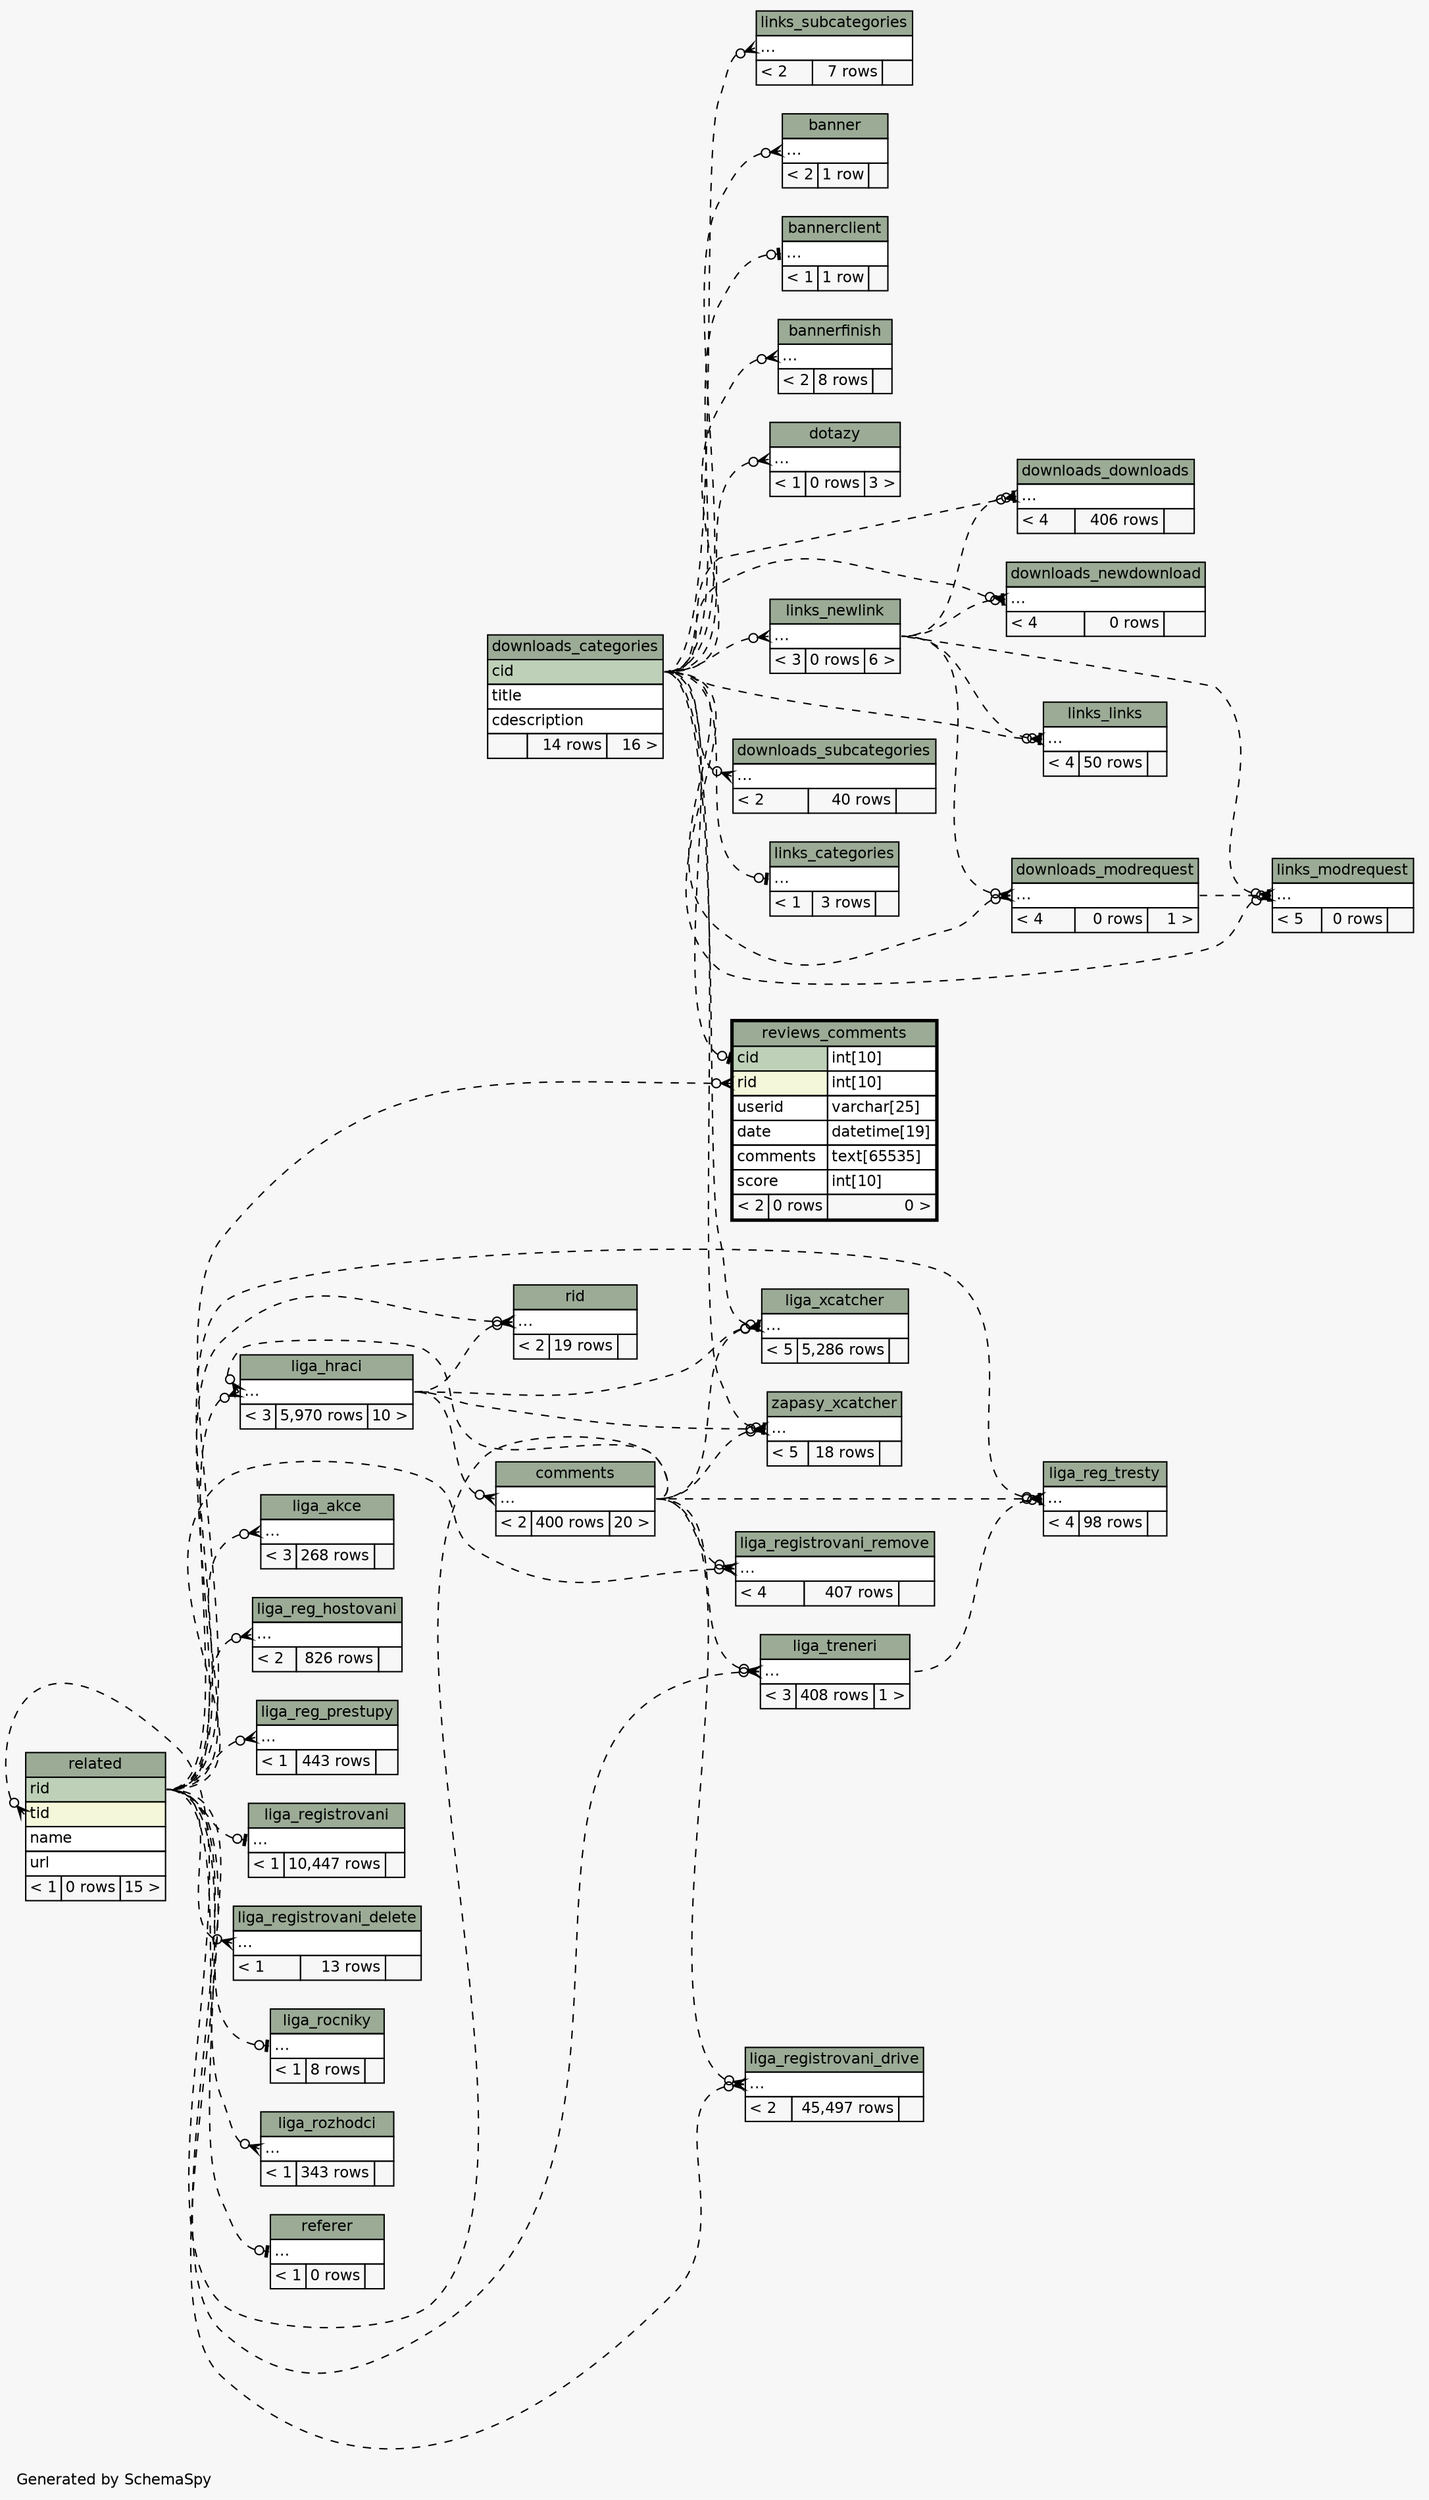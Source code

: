 // dot 2.38.0 on Mac OS X 10.9.4
// SchemaSpy rev 590
digraph "impliedTwoDegreesRelationshipsDiagram" {
  graph [
    rankdir="RL"
    bgcolor="#f7f7f7"
    label="\nGenerated by SchemaSpy"
    labeljust="l"
    nodesep="0.18"
    ranksep="0.46"
    fontname="Helvetica"
    fontsize="11"
  ];
  node [
    fontname="Helvetica"
    fontsize="11"
    shape="plaintext"
  ];
  edge [
    arrowsize="0.8"
  ];
  "banner":"elipses":w -> "downloads_categories":"cid":e [arrowhead=none dir=back arrowtail=crowodot style=dashed];
  "bannerclient":"elipses":w -> "downloads_categories":"cid":e [arrowhead=none dir=back arrowtail=teeodot style=dashed];
  "bannerfinish":"elipses":w -> "downloads_categories":"cid":e [arrowhead=none dir=back arrowtail=crowodot style=dashed];
  "comments":"elipses":w -> "liga_hraci":"elipses":e [arrowhead=none dir=back arrowtail=crowodot style=dashed];
  "dotazy":"elipses":w -> "downloads_categories":"cid":e [arrowhead=none dir=back arrowtail=crowodot style=dashed];
  "downloads_downloads":"elipses":w -> "downloads_categories":"cid":e [arrowhead=none dir=back arrowtail=crowodot style=dashed];
  "downloads_downloads":"elipses":w -> "links_newlink":"elipses":e [arrowhead=none dir=back arrowtail=teeodot style=dashed];
  "downloads_modrequest":"elipses":w -> "downloads_categories":"cid":e [arrowhead=none dir=back arrowtail=crowodot style=dashed];
  "downloads_modrequest":"elipses":w -> "links_newlink":"elipses":e [arrowhead=none dir=back arrowtail=crowodot style=dashed];
  "downloads_newdownload":"elipses":w -> "downloads_categories":"cid":e [arrowhead=none dir=back arrowtail=crowodot style=dashed];
  "downloads_newdownload":"elipses":w -> "links_newlink":"elipses":e [arrowhead=none dir=back arrowtail=teeodot style=dashed];
  "downloads_subcategories":"elipses":w -> "downloads_categories":"cid":e [arrowhead=none dir=back arrowtail=crowodot style=dashed];
  "liga_akce":"elipses":w -> "related":"rid":e [arrowhead=none dir=back arrowtail=crowodot style=dashed];
  "liga_hraci":"elipses":w -> "related":"rid":e [arrowhead=none dir=back arrowtail=crowodot style=dashed];
  "liga_hraci":"elipses":w -> "comments":"elipses":e [arrowhead=none dir=back arrowtail=crowodot style=dashed];
  "liga_reg_hostovani":"elipses":w -> "related":"rid":e [arrowhead=none dir=back arrowtail=crowodot style=dashed];
  "liga_reg_prestupy":"elipses":w -> "related":"rid":e [arrowhead=none dir=back arrowtail=crowodot style=dashed];
  "liga_reg_tresty":"elipses":w -> "related":"rid":e [arrowhead=none dir=back arrowtail=crowodot style=dashed];
  "liga_reg_tresty":"elipses":w -> "comments":"elipses":e [arrowhead=none dir=back arrowtail=crowodot style=dashed];
  "liga_reg_tresty":"elipses":w -> "liga_treneri":"elipses":e [arrowhead=none dir=back arrowtail=teeodot style=dashed];
  "liga_registrovani":"elipses":w -> "related":"rid":e [arrowhead=none dir=back arrowtail=teeodot style=dashed];
  "liga_registrovani_delete":"elipses":w -> "related":"rid":e [arrowhead=none dir=back arrowtail=crowodot style=dashed];
  "liga_registrovani_drive":"elipses":w -> "related":"rid":e [arrowhead=none dir=back arrowtail=crowodot style=dashed];
  "liga_registrovani_drive":"elipses":w -> "comments":"elipses":e [arrowhead=none dir=back arrowtail=crowodot style=dashed];
  "liga_registrovani_remove":"elipses":w -> "related":"rid":e [arrowhead=none dir=back arrowtail=crowodot style=dashed];
  "liga_registrovani_remove":"elipses":w -> "comments":"elipses":e [arrowhead=none dir=back arrowtail=crowodot style=dashed];
  "liga_rocniky":"elipses":w -> "related":"rid":e [arrowhead=none dir=back arrowtail=teeodot style=dashed];
  "liga_rozhodci":"elipses":w -> "related":"rid":e [arrowhead=none dir=back arrowtail=crowodot style=dashed];
  "liga_treneri":"elipses":w -> "related":"rid":e [arrowhead=none dir=back arrowtail=crowodot style=dashed];
  "liga_treneri":"elipses":w -> "comments":"elipses":e [arrowhead=none dir=back arrowtail=crowodot style=dashed];
  "liga_xcatcher":"elipses":w -> "downloads_categories":"cid":e [arrowhead=none dir=back arrowtail=teeodot style=dashed];
  "liga_xcatcher":"elipses":w -> "liga_hraci":"elipses":e [arrowhead=none dir=back arrowtail=crowodot style=dashed];
  "liga_xcatcher":"elipses":w -> "comments":"elipses":e [arrowhead=none dir=back arrowtail=crowodot style=dashed];
  "links_categories":"elipses":w -> "downloads_categories":"cid":e [arrowhead=none dir=back arrowtail=teeodot style=dashed];
  "links_links":"elipses":w -> "downloads_categories":"cid":e [arrowhead=none dir=back arrowtail=crowodot style=dashed];
  "links_links":"elipses":w -> "links_newlink":"elipses":e [arrowhead=none dir=back arrowtail=teeodot style=dashed];
  "links_modrequest":"elipses":w -> "downloads_categories":"cid":e [arrowhead=none dir=back arrowtail=crowodot style=dashed];
  "links_modrequest":"elipses":w -> "links_newlink":"elipses":e [arrowhead=none dir=back arrowtail=crowodot style=dashed];
  "links_modrequest":"elipses":w -> "downloads_modrequest":"elipses":e [arrowhead=none dir=back arrowtail=teeodot style=dashed];
  "links_newlink":"elipses":w -> "downloads_categories":"cid":e [arrowhead=none dir=back arrowtail=crowodot style=dashed];
  "links_subcategories":"elipses":w -> "downloads_categories":"cid":e [arrowhead=none dir=back arrowtail=crowodot style=dashed];
  "referer":"elipses":w -> "related":"rid":e [arrowhead=none dir=back arrowtail=teeodot style=dashed];
  "related":"tid":w -> "comments":"elipses":e [arrowhead=none dir=back arrowtail=crowodot style=dashed];
  "reviews_comments":"cid":w -> "downloads_categories":"cid":e [arrowhead=none dir=back arrowtail=teeodot style=dashed];
  "reviews_comments":"rid":w -> "related":"rid":e [arrowhead=none dir=back arrowtail=crowodot style=dashed];
  "rid":"elipses":w -> "liga_hraci":"elipses":e [arrowhead=none dir=back arrowtail=crowodot style=dashed];
  "rid":"elipses":w -> "related":"rid":e [arrowhead=none dir=back arrowtail=crowodot style=dashed];
  "zapasy_xcatcher":"elipses":w -> "downloads_categories":"cid":e [arrowhead=none dir=back arrowtail=teeodot style=dashed];
  "zapasy_xcatcher":"elipses":w -> "liga_hraci":"elipses":e [arrowhead=none dir=back arrowtail=crowodot style=dashed];
  "zapasy_xcatcher":"elipses":w -> "comments":"elipses":e [arrowhead=none dir=back arrowtail=crowodot style=dashed];
  "banner" [
    label=<
    <TABLE BORDER="0" CELLBORDER="1" CELLSPACING="0" BGCOLOR="#ffffff">
      <TR><TD COLSPAN="3" BGCOLOR="#9bab96" ALIGN="CENTER">banner</TD></TR>
      <TR><TD PORT="elipses" COLSPAN="3" ALIGN="LEFT">...</TD></TR>
      <TR><TD ALIGN="LEFT" BGCOLOR="#f7f7f7">&lt; 2</TD><TD ALIGN="RIGHT" BGCOLOR="#f7f7f7">1 row</TD><TD ALIGN="RIGHT" BGCOLOR="#f7f7f7">  </TD></TR>
    </TABLE>>
    URL="banner.html"
    tooltip="banner"
  ];
  "bannerclient" [
    label=<
    <TABLE BORDER="0" CELLBORDER="1" CELLSPACING="0" BGCOLOR="#ffffff">
      <TR><TD COLSPAN="3" BGCOLOR="#9bab96" ALIGN="CENTER">bannerclient</TD></TR>
      <TR><TD PORT="elipses" COLSPAN="3" ALIGN="LEFT">...</TD></TR>
      <TR><TD ALIGN="LEFT" BGCOLOR="#f7f7f7">&lt; 1</TD><TD ALIGN="RIGHT" BGCOLOR="#f7f7f7">1 row</TD><TD ALIGN="RIGHT" BGCOLOR="#f7f7f7">  </TD></TR>
    </TABLE>>
    URL="bannerclient.html"
    tooltip="bannerclient"
  ];
  "bannerfinish" [
    label=<
    <TABLE BORDER="0" CELLBORDER="1" CELLSPACING="0" BGCOLOR="#ffffff">
      <TR><TD COLSPAN="3" BGCOLOR="#9bab96" ALIGN="CENTER">bannerfinish</TD></TR>
      <TR><TD PORT="elipses" COLSPAN="3" ALIGN="LEFT">...</TD></TR>
      <TR><TD ALIGN="LEFT" BGCOLOR="#f7f7f7">&lt; 2</TD><TD ALIGN="RIGHT" BGCOLOR="#f7f7f7">8 rows</TD><TD ALIGN="RIGHT" BGCOLOR="#f7f7f7">  </TD></TR>
    </TABLE>>
    URL="bannerfinish.html"
    tooltip="bannerfinish"
  ];
  "comments" [
    label=<
    <TABLE BORDER="0" CELLBORDER="1" CELLSPACING="0" BGCOLOR="#ffffff">
      <TR><TD COLSPAN="3" BGCOLOR="#9bab96" ALIGN="CENTER">comments</TD></TR>
      <TR><TD PORT="elipses" COLSPAN="3" ALIGN="LEFT">...</TD></TR>
      <TR><TD ALIGN="LEFT" BGCOLOR="#f7f7f7">&lt; 2</TD><TD ALIGN="RIGHT" BGCOLOR="#f7f7f7">400 rows</TD><TD ALIGN="RIGHT" BGCOLOR="#f7f7f7">20 &gt;</TD></TR>
    </TABLE>>
    URL="comments.html"
    tooltip="comments"
  ];
  "dotazy" [
    label=<
    <TABLE BORDER="0" CELLBORDER="1" CELLSPACING="0" BGCOLOR="#ffffff">
      <TR><TD COLSPAN="3" BGCOLOR="#9bab96" ALIGN="CENTER">dotazy</TD></TR>
      <TR><TD PORT="elipses" COLSPAN="3" ALIGN="LEFT">...</TD></TR>
      <TR><TD ALIGN="LEFT" BGCOLOR="#f7f7f7">&lt; 1</TD><TD ALIGN="RIGHT" BGCOLOR="#f7f7f7">0 rows</TD><TD ALIGN="RIGHT" BGCOLOR="#f7f7f7">3 &gt;</TD></TR>
    </TABLE>>
    URL="dotazy.html"
    tooltip="dotazy"
  ];
  "downloads_categories" [
    label=<
    <TABLE BORDER="0" CELLBORDER="1" CELLSPACING="0" BGCOLOR="#ffffff">
      <TR><TD COLSPAN="3" BGCOLOR="#9bab96" ALIGN="CENTER">downloads_categories</TD></TR>
      <TR><TD PORT="cid" COLSPAN="3" BGCOLOR="#bed1b8" ALIGN="LEFT">cid</TD></TR>
      <TR><TD PORT="title" COLSPAN="3" ALIGN="LEFT">title</TD></TR>
      <TR><TD PORT="cdescription" COLSPAN="3" ALIGN="LEFT">cdescription</TD></TR>
      <TR><TD ALIGN="LEFT" BGCOLOR="#f7f7f7">  </TD><TD ALIGN="RIGHT" BGCOLOR="#f7f7f7">14 rows</TD><TD ALIGN="RIGHT" BGCOLOR="#f7f7f7">16 &gt;</TD></TR>
    </TABLE>>
    URL="downloads_categories.html"
    tooltip="downloads_categories"
  ];
  "downloads_downloads" [
    label=<
    <TABLE BORDER="0" CELLBORDER="1" CELLSPACING="0" BGCOLOR="#ffffff">
      <TR><TD COLSPAN="3" BGCOLOR="#9bab96" ALIGN="CENTER">downloads_downloads</TD></TR>
      <TR><TD PORT="elipses" COLSPAN="3" ALIGN="LEFT">...</TD></TR>
      <TR><TD ALIGN="LEFT" BGCOLOR="#f7f7f7">&lt; 4</TD><TD ALIGN="RIGHT" BGCOLOR="#f7f7f7">406 rows</TD><TD ALIGN="RIGHT" BGCOLOR="#f7f7f7">  </TD></TR>
    </TABLE>>
    URL="downloads_downloads.html"
    tooltip="downloads_downloads"
  ];
  "downloads_modrequest" [
    label=<
    <TABLE BORDER="0" CELLBORDER="1" CELLSPACING="0" BGCOLOR="#ffffff">
      <TR><TD COLSPAN="3" BGCOLOR="#9bab96" ALIGN="CENTER">downloads_modrequest</TD></TR>
      <TR><TD PORT="elipses" COLSPAN="3" ALIGN="LEFT">...</TD></TR>
      <TR><TD ALIGN="LEFT" BGCOLOR="#f7f7f7">&lt; 4</TD><TD ALIGN="RIGHT" BGCOLOR="#f7f7f7">0 rows</TD><TD ALIGN="RIGHT" BGCOLOR="#f7f7f7">1 &gt;</TD></TR>
    </TABLE>>
    URL="downloads_modrequest.html"
    tooltip="downloads_modrequest"
  ];
  "downloads_newdownload" [
    label=<
    <TABLE BORDER="0" CELLBORDER="1" CELLSPACING="0" BGCOLOR="#ffffff">
      <TR><TD COLSPAN="3" BGCOLOR="#9bab96" ALIGN="CENTER">downloads_newdownload</TD></TR>
      <TR><TD PORT="elipses" COLSPAN="3" ALIGN="LEFT">...</TD></TR>
      <TR><TD ALIGN="LEFT" BGCOLOR="#f7f7f7">&lt; 4</TD><TD ALIGN="RIGHT" BGCOLOR="#f7f7f7">0 rows</TD><TD ALIGN="RIGHT" BGCOLOR="#f7f7f7">  </TD></TR>
    </TABLE>>
    URL="downloads_newdownload.html"
    tooltip="downloads_newdownload"
  ];
  "downloads_subcategories" [
    label=<
    <TABLE BORDER="0" CELLBORDER="1" CELLSPACING="0" BGCOLOR="#ffffff">
      <TR><TD COLSPAN="3" BGCOLOR="#9bab96" ALIGN="CENTER">downloads_subcategories</TD></TR>
      <TR><TD PORT="elipses" COLSPAN="3" ALIGN="LEFT">...</TD></TR>
      <TR><TD ALIGN="LEFT" BGCOLOR="#f7f7f7">&lt; 2</TD><TD ALIGN="RIGHT" BGCOLOR="#f7f7f7">40 rows</TD><TD ALIGN="RIGHT" BGCOLOR="#f7f7f7">  </TD></TR>
    </TABLE>>
    URL="downloads_subcategories.html"
    tooltip="downloads_subcategories"
  ];
  "liga_akce" [
    label=<
    <TABLE BORDER="0" CELLBORDER="1" CELLSPACING="0" BGCOLOR="#ffffff">
      <TR><TD COLSPAN="3" BGCOLOR="#9bab96" ALIGN="CENTER">liga_akce</TD></TR>
      <TR><TD PORT="elipses" COLSPAN="3" ALIGN="LEFT">...</TD></TR>
      <TR><TD ALIGN="LEFT" BGCOLOR="#f7f7f7">&lt; 3</TD><TD ALIGN="RIGHT" BGCOLOR="#f7f7f7">268 rows</TD><TD ALIGN="RIGHT" BGCOLOR="#f7f7f7">  </TD></TR>
    </TABLE>>
    URL="liga_akce.html"
    tooltip="liga_akce"
  ];
  "liga_hraci" [
    label=<
    <TABLE BORDER="0" CELLBORDER="1" CELLSPACING="0" BGCOLOR="#ffffff">
      <TR><TD COLSPAN="3" BGCOLOR="#9bab96" ALIGN="CENTER">liga_hraci</TD></TR>
      <TR><TD PORT="elipses" COLSPAN="3" ALIGN="LEFT">...</TD></TR>
      <TR><TD ALIGN="LEFT" BGCOLOR="#f7f7f7">&lt; 3</TD><TD ALIGN="RIGHT" BGCOLOR="#f7f7f7">5,970 rows</TD><TD ALIGN="RIGHT" BGCOLOR="#f7f7f7">10 &gt;</TD></TR>
    </TABLE>>
    URL="liga_hraci.html"
    tooltip="liga_hraci"
  ];
  "liga_reg_hostovani" [
    label=<
    <TABLE BORDER="0" CELLBORDER="1" CELLSPACING="0" BGCOLOR="#ffffff">
      <TR><TD COLSPAN="3" BGCOLOR="#9bab96" ALIGN="CENTER">liga_reg_hostovani</TD></TR>
      <TR><TD PORT="elipses" COLSPAN="3" ALIGN="LEFT">...</TD></TR>
      <TR><TD ALIGN="LEFT" BGCOLOR="#f7f7f7">&lt; 2</TD><TD ALIGN="RIGHT" BGCOLOR="#f7f7f7">826 rows</TD><TD ALIGN="RIGHT" BGCOLOR="#f7f7f7">  </TD></TR>
    </TABLE>>
    URL="liga_reg_hostovani.html"
    tooltip="liga_reg_hostovani"
  ];
  "liga_reg_prestupy" [
    label=<
    <TABLE BORDER="0" CELLBORDER="1" CELLSPACING="0" BGCOLOR="#ffffff">
      <TR><TD COLSPAN="3" BGCOLOR="#9bab96" ALIGN="CENTER">liga_reg_prestupy</TD></TR>
      <TR><TD PORT="elipses" COLSPAN="3" ALIGN="LEFT">...</TD></TR>
      <TR><TD ALIGN="LEFT" BGCOLOR="#f7f7f7">&lt; 1</TD><TD ALIGN="RIGHT" BGCOLOR="#f7f7f7">443 rows</TD><TD ALIGN="RIGHT" BGCOLOR="#f7f7f7">  </TD></TR>
    </TABLE>>
    URL="liga_reg_prestupy.html"
    tooltip="liga_reg_prestupy"
  ];
  "liga_reg_tresty" [
    label=<
    <TABLE BORDER="0" CELLBORDER="1" CELLSPACING="0" BGCOLOR="#ffffff">
      <TR><TD COLSPAN="3" BGCOLOR="#9bab96" ALIGN="CENTER">liga_reg_tresty</TD></TR>
      <TR><TD PORT="elipses" COLSPAN="3" ALIGN="LEFT">...</TD></TR>
      <TR><TD ALIGN="LEFT" BGCOLOR="#f7f7f7">&lt; 4</TD><TD ALIGN="RIGHT" BGCOLOR="#f7f7f7">98 rows</TD><TD ALIGN="RIGHT" BGCOLOR="#f7f7f7">  </TD></TR>
    </TABLE>>
    URL="liga_reg_tresty.html"
    tooltip="liga_reg_tresty"
  ];
  "liga_registrovani" [
    label=<
    <TABLE BORDER="0" CELLBORDER="1" CELLSPACING="0" BGCOLOR="#ffffff">
      <TR><TD COLSPAN="3" BGCOLOR="#9bab96" ALIGN="CENTER">liga_registrovani</TD></TR>
      <TR><TD PORT="elipses" COLSPAN="3" ALIGN="LEFT">...</TD></TR>
      <TR><TD ALIGN="LEFT" BGCOLOR="#f7f7f7">&lt; 1</TD><TD ALIGN="RIGHT" BGCOLOR="#f7f7f7">10,447 rows</TD><TD ALIGN="RIGHT" BGCOLOR="#f7f7f7">  </TD></TR>
    </TABLE>>
    URL="liga_registrovani.html"
    tooltip="liga_registrovani"
  ];
  "liga_registrovani_delete" [
    label=<
    <TABLE BORDER="0" CELLBORDER="1" CELLSPACING="0" BGCOLOR="#ffffff">
      <TR><TD COLSPAN="3" BGCOLOR="#9bab96" ALIGN="CENTER">liga_registrovani_delete</TD></TR>
      <TR><TD PORT="elipses" COLSPAN="3" ALIGN="LEFT">...</TD></TR>
      <TR><TD ALIGN="LEFT" BGCOLOR="#f7f7f7">&lt; 1</TD><TD ALIGN="RIGHT" BGCOLOR="#f7f7f7">13 rows</TD><TD ALIGN="RIGHT" BGCOLOR="#f7f7f7">  </TD></TR>
    </TABLE>>
    URL="liga_registrovani_delete.html"
    tooltip="liga_registrovani_delete"
  ];
  "liga_registrovani_drive" [
    label=<
    <TABLE BORDER="0" CELLBORDER="1" CELLSPACING="0" BGCOLOR="#ffffff">
      <TR><TD COLSPAN="3" BGCOLOR="#9bab96" ALIGN="CENTER">liga_registrovani_drive</TD></TR>
      <TR><TD PORT="elipses" COLSPAN="3" ALIGN="LEFT">...</TD></TR>
      <TR><TD ALIGN="LEFT" BGCOLOR="#f7f7f7">&lt; 2</TD><TD ALIGN="RIGHT" BGCOLOR="#f7f7f7">45,497 rows</TD><TD ALIGN="RIGHT" BGCOLOR="#f7f7f7">  </TD></TR>
    </TABLE>>
    URL="liga_registrovani_drive.html"
    tooltip="liga_registrovani_drive"
  ];
  "liga_registrovani_remove" [
    label=<
    <TABLE BORDER="0" CELLBORDER="1" CELLSPACING="0" BGCOLOR="#ffffff">
      <TR><TD COLSPAN="3" BGCOLOR="#9bab96" ALIGN="CENTER">liga_registrovani_remove</TD></TR>
      <TR><TD PORT="elipses" COLSPAN="3" ALIGN="LEFT">...</TD></TR>
      <TR><TD ALIGN="LEFT" BGCOLOR="#f7f7f7">&lt; 4</TD><TD ALIGN="RIGHT" BGCOLOR="#f7f7f7">407 rows</TD><TD ALIGN="RIGHT" BGCOLOR="#f7f7f7">  </TD></TR>
    </TABLE>>
    URL="liga_registrovani_remove.html"
    tooltip="liga_registrovani_remove"
  ];
  "liga_rocniky" [
    label=<
    <TABLE BORDER="0" CELLBORDER="1" CELLSPACING="0" BGCOLOR="#ffffff">
      <TR><TD COLSPAN="3" BGCOLOR="#9bab96" ALIGN="CENTER">liga_rocniky</TD></TR>
      <TR><TD PORT="elipses" COLSPAN="3" ALIGN="LEFT">...</TD></TR>
      <TR><TD ALIGN="LEFT" BGCOLOR="#f7f7f7">&lt; 1</TD><TD ALIGN="RIGHT" BGCOLOR="#f7f7f7">8 rows</TD><TD ALIGN="RIGHT" BGCOLOR="#f7f7f7">  </TD></TR>
    </TABLE>>
    URL="liga_rocniky.html"
    tooltip="liga_rocniky"
  ];
  "liga_rozhodci" [
    label=<
    <TABLE BORDER="0" CELLBORDER="1" CELLSPACING="0" BGCOLOR="#ffffff">
      <TR><TD COLSPAN="3" BGCOLOR="#9bab96" ALIGN="CENTER">liga_rozhodci</TD></TR>
      <TR><TD PORT="elipses" COLSPAN="3" ALIGN="LEFT">...</TD></TR>
      <TR><TD ALIGN="LEFT" BGCOLOR="#f7f7f7">&lt; 1</TD><TD ALIGN="RIGHT" BGCOLOR="#f7f7f7">343 rows</TD><TD ALIGN="RIGHT" BGCOLOR="#f7f7f7">  </TD></TR>
    </TABLE>>
    URL="liga_rozhodci.html"
    tooltip="liga_rozhodci"
  ];
  "liga_treneri" [
    label=<
    <TABLE BORDER="0" CELLBORDER="1" CELLSPACING="0" BGCOLOR="#ffffff">
      <TR><TD COLSPAN="3" BGCOLOR="#9bab96" ALIGN="CENTER">liga_treneri</TD></TR>
      <TR><TD PORT="elipses" COLSPAN="3" ALIGN="LEFT">...</TD></TR>
      <TR><TD ALIGN="LEFT" BGCOLOR="#f7f7f7">&lt; 3</TD><TD ALIGN="RIGHT" BGCOLOR="#f7f7f7">408 rows</TD><TD ALIGN="RIGHT" BGCOLOR="#f7f7f7">1 &gt;</TD></TR>
    </TABLE>>
    URL="liga_treneri.html"
    tooltip="liga_treneri"
  ];
  "liga_xcatcher" [
    label=<
    <TABLE BORDER="0" CELLBORDER="1" CELLSPACING="0" BGCOLOR="#ffffff">
      <TR><TD COLSPAN="3" BGCOLOR="#9bab96" ALIGN="CENTER">liga_xcatcher</TD></TR>
      <TR><TD PORT="elipses" COLSPAN="3" ALIGN="LEFT">...</TD></TR>
      <TR><TD ALIGN="LEFT" BGCOLOR="#f7f7f7">&lt; 5</TD><TD ALIGN="RIGHT" BGCOLOR="#f7f7f7">5,286 rows</TD><TD ALIGN="RIGHT" BGCOLOR="#f7f7f7">  </TD></TR>
    </TABLE>>
    URL="liga_xcatcher.html"
    tooltip="liga_xcatcher"
  ];
  "links_categories" [
    label=<
    <TABLE BORDER="0" CELLBORDER="1" CELLSPACING="0" BGCOLOR="#ffffff">
      <TR><TD COLSPAN="3" BGCOLOR="#9bab96" ALIGN="CENTER">links_categories</TD></TR>
      <TR><TD PORT="elipses" COLSPAN="3" ALIGN="LEFT">...</TD></TR>
      <TR><TD ALIGN="LEFT" BGCOLOR="#f7f7f7">&lt; 1</TD><TD ALIGN="RIGHT" BGCOLOR="#f7f7f7">3 rows</TD><TD ALIGN="RIGHT" BGCOLOR="#f7f7f7">  </TD></TR>
    </TABLE>>
    URL="links_categories.html"
    tooltip="links_categories"
  ];
  "links_links" [
    label=<
    <TABLE BORDER="0" CELLBORDER="1" CELLSPACING="0" BGCOLOR="#ffffff">
      <TR><TD COLSPAN="3" BGCOLOR="#9bab96" ALIGN="CENTER">links_links</TD></TR>
      <TR><TD PORT="elipses" COLSPAN="3" ALIGN="LEFT">...</TD></TR>
      <TR><TD ALIGN="LEFT" BGCOLOR="#f7f7f7">&lt; 4</TD><TD ALIGN="RIGHT" BGCOLOR="#f7f7f7">50 rows</TD><TD ALIGN="RIGHT" BGCOLOR="#f7f7f7">  </TD></TR>
    </TABLE>>
    URL="links_links.html"
    tooltip="links_links"
  ];
  "links_modrequest" [
    label=<
    <TABLE BORDER="0" CELLBORDER="1" CELLSPACING="0" BGCOLOR="#ffffff">
      <TR><TD COLSPAN="3" BGCOLOR="#9bab96" ALIGN="CENTER">links_modrequest</TD></TR>
      <TR><TD PORT="elipses" COLSPAN="3" ALIGN="LEFT">...</TD></TR>
      <TR><TD ALIGN="LEFT" BGCOLOR="#f7f7f7">&lt; 5</TD><TD ALIGN="RIGHT" BGCOLOR="#f7f7f7">0 rows</TD><TD ALIGN="RIGHT" BGCOLOR="#f7f7f7">  </TD></TR>
    </TABLE>>
    URL="links_modrequest.html"
    tooltip="links_modrequest"
  ];
  "links_newlink" [
    label=<
    <TABLE BORDER="0" CELLBORDER="1" CELLSPACING="0" BGCOLOR="#ffffff">
      <TR><TD COLSPAN="3" BGCOLOR="#9bab96" ALIGN="CENTER">links_newlink</TD></TR>
      <TR><TD PORT="elipses" COLSPAN="3" ALIGN="LEFT">...</TD></TR>
      <TR><TD ALIGN="LEFT" BGCOLOR="#f7f7f7">&lt; 3</TD><TD ALIGN="RIGHT" BGCOLOR="#f7f7f7">0 rows</TD><TD ALIGN="RIGHT" BGCOLOR="#f7f7f7">6 &gt;</TD></TR>
    </TABLE>>
    URL="links_newlink.html"
    tooltip="links_newlink"
  ];
  "links_subcategories" [
    label=<
    <TABLE BORDER="0" CELLBORDER="1" CELLSPACING="0" BGCOLOR="#ffffff">
      <TR><TD COLSPAN="3" BGCOLOR="#9bab96" ALIGN="CENTER">links_subcategories</TD></TR>
      <TR><TD PORT="elipses" COLSPAN="3" ALIGN="LEFT">...</TD></TR>
      <TR><TD ALIGN="LEFT" BGCOLOR="#f7f7f7">&lt; 2</TD><TD ALIGN="RIGHT" BGCOLOR="#f7f7f7">7 rows</TD><TD ALIGN="RIGHT" BGCOLOR="#f7f7f7">  </TD></TR>
    </TABLE>>
    URL="links_subcategories.html"
    tooltip="links_subcategories"
  ];
  "referer" [
    label=<
    <TABLE BORDER="0" CELLBORDER="1" CELLSPACING="0" BGCOLOR="#ffffff">
      <TR><TD COLSPAN="3" BGCOLOR="#9bab96" ALIGN="CENTER">referer</TD></TR>
      <TR><TD PORT="elipses" COLSPAN="3" ALIGN="LEFT">...</TD></TR>
      <TR><TD ALIGN="LEFT" BGCOLOR="#f7f7f7">&lt; 1</TD><TD ALIGN="RIGHT" BGCOLOR="#f7f7f7">0 rows</TD><TD ALIGN="RIGHT" BGCOLOR="#f7f7f7">  </TD></TR>
    </TABLE>>
    URL="referer.html"
    tooltip="referer"
  ];
  "related" [
    label=<
    <TABLE BORDER="0" CELLBORDER="1" CELLSPACING="0" BGCOLOR="#ffffff">
      <TR><TD COLSPAN="3" BGCOLOR="#9bab96" ALIGN="CENTER">related</TD></TR>
      <TR><TD PORT="rid" COLSPAN="3" BGCOLOR="#bed1b8" ALIGN="LEFT">rid</TD></TR>
      <TR><TD PORT="tid" COLSPAN="3" BGCOLOR="#f4f7da" ALIGN="LEFT">tid</TD></TR>
      <TR><TD PORT="name" COLSPAN="3" ALIGN="LEFT">name</TD></TR>
      <TR><TD PORT="url" COLSPAN="3" ALIGN="LEFT">url</TD></TR>
      <TR><TD ALIGN="LEFT" BGCOLOR="#f7f7f7">&lt; 1</TD><TD ALIGN="RIGHT" BGCOLOR="#f7f7f7">0 rows</TD><TD ALIGN="RIGHT" BGCOLOR="#f7f7f7">15 &gt;</TD></TR>
    </TABLE>>
    URL="related.html"
    tooltip="related"
  ];
  "reviews_comments" [
    label=<
    <TABLE BORDER="2" CELLBORDER="1" CELLSPACING="0" BGCOLOR="#ffffff">
      <TR><TD COLSPAN="3" BGCOLOR="#9bab96" ALIGN="CENTER">reviews_comments</TD></TR>
      <TR><TD PORT="cid" COLSPAN="2" BGCOLOR="#bed1b8" ALIGN="LEFT">cid</TD><TD PORT="cid.type" ALIGN="LEFT">int[10]</TD></TR>
      <TR><TD PORT="rid" COLSPAN="2" BGCOLOR="#f4f7da" ALIGN="LEFT">rid</TD><TD PORT="rid.type" ALIGN="LEFT">int[10]</TD></TR>
      <TR><TD PORT="userid" COLSPAN="2" ALIGN="LEFT">userid</TD><TD PORT="userid.type" ALIGN="LEFT">varchar[25]</TD></TR>
      <TR><TD PORT="date" COLSPAN="2" ALIGN="LEFT">date</TD><TD PORT="date.type" ALIGN="LEFT">datetime[19]</TD></TR>
      <TR><TD PORT="comments" COLSPAN="2" ALIGN="LEFT">comments</TD><TD PORT="comments.type" ALIGN="LEFT">text[65535]</TD></TR>
      <TR><TD PORT="score" COLSPAN="2" ALIGN="LEFT">score</TD><TD PORT="score.type" ALIGN="LEFT">int[10]</TD></TR>
      <TR><TD ALIGN="LEFT" BGCOLOR="#f7f7f7">&lt; 2</TD><TD ALIGN="RIGHT" BGCOLOR="#f7f7f7">0 rows</TD><TD ALIGN="RIGHT" BGCOLOR="#f7f7f7">0 &gt;</TD></TR>
    </TABLE>>
    URL="reviews_comments.html"
    tooltip="reviews_comments"
  ];
  "rid" [
    label=<
    <TABLE BORDER="0" CELLBORDER="1" CELLSPACING="0" BGCOLOR="#ffffff">
      <TR><TD COLSPAN="3" BGCOLOR="#9bab96" ALIGN="CENTER">rid</TD></TR>
      <TR><TD PORT="elipses" COLSPAN="3" ALIGN="LEFT">...</TD></TR>
      <TR><TD ALIGN="LEFT" BGCOLOR="#f7f7f7">&lt; 2</TD><TD ALIGN="RIGHT" BGCOLOR="#f7f7f7">19 rows</TD><TD ALIGN="RIGHT" BGCOLOR="#f7f7f7">  </TD></TR>
    </TABLE>>
    URL="rid.html"
    tooltip="rid"
  ];
  "zapasy_xcatcher" [
    label=<
    <TABLE BORDER="0" CELLBORDER="1" CELLSPACING="0" BGCOLOR="#ffffff">
      <TR><TD COLSPAN="3" BGCOLOR="#9bab96" ALIGN="CENTER">zapasy_xcatcher</TD></TR>
      <TR><TD PORT="elipses" COLSPAN="3" ALIGN="LEFT">...</TD></TR>
      <TR><TD ALIGN="LEFT" BGCOLOR="#f7f7f7">&lt; 5</TD><TD ALIGN="RIGHT" BGCOLOR="#f7f7f7">18 rows</TD><TD ALIGN="RIGHT" BGCOLOR="#f7f7f7">  </TD></TR>
    </TABLE>>
    URL="zapasy_xcatcher.html"
    tooltip="zapasy_xcatcher"
  ];
}
